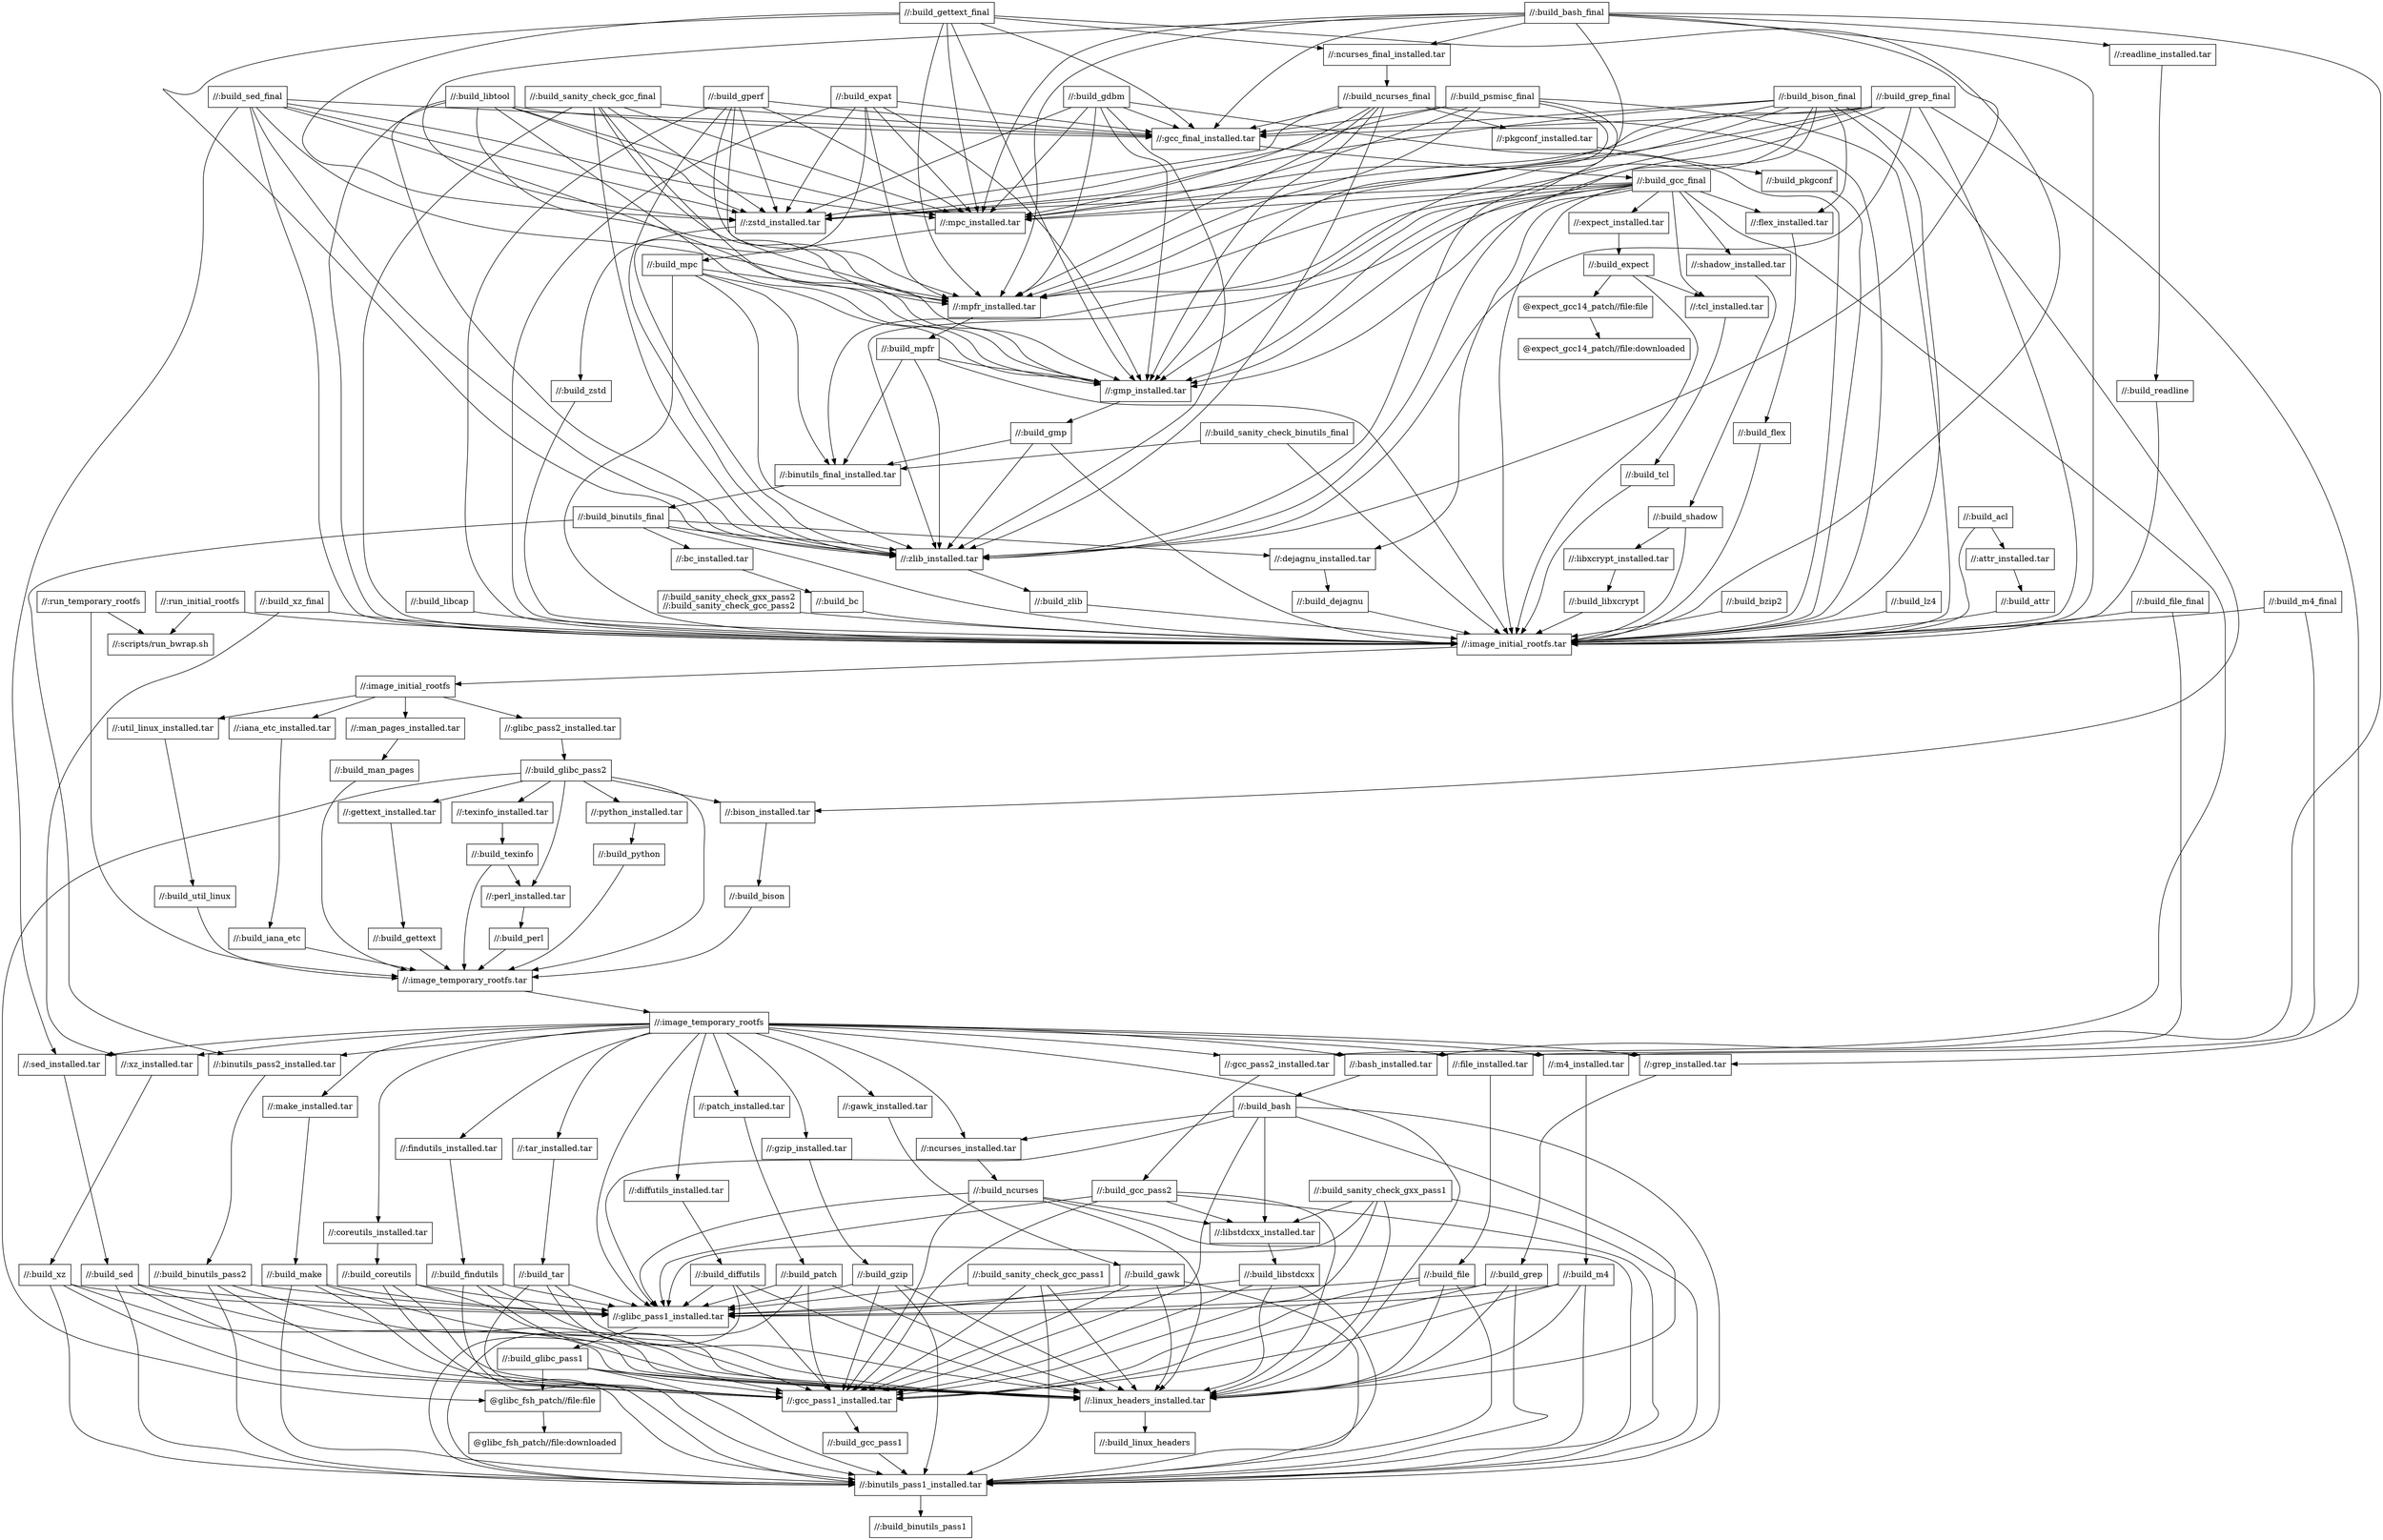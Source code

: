 digraph mygraph {
  node [shape=box];
  "//:build_sanity_check_gcc_final"
  "//:build_sanity_check_gcc_final" -> "//:image_initial_rootfs.tar"
  "//:build_sanity_check_gcc_final" -> "//:gcc_final_installed.tar"
  "//:build_sanity_check_gcc_final" -> "//:mpc_installed.tar"
  "//:build_sanity_check_gcc_final" -> "//:mpfr_installed.tar"
  "//:build_sanity_check_gcc_final" -> "//:gmp_installed.tar"
  "//:build_sanity_check_gcc_final" -> "//:zlib_installed.tar"
  "//:build_sanity_check_gcc_final" -> "//:zstd_installed.tar"
  "//:build_grep_final"
  "//:build_grep_final" -> "//:image_initial_rootfs.tar"
  "//:build_grep_final" -> "//:gcc_final_installed.tar"
  "//:build_grep_final" -> "//:mpc_installed.tar"
  "//:build_grep_final" -> "//:mpfr_installed.tar"
  "//:build_grep_final" -> "//:gmp_installed.tar"
  "//:build_grep_final" -> "//:zlib_installed.tar"
  "//:build_grep_final" -> "//:zstd_installed.tar"
  "//:build_grep_final" -> "//:grep_installed.tar"
  "//:build_gettext_final"
  "//:build_gettext_final" -> "//:image_initial_rootfs.tar"
  "//:build_gettext_final" -> "//:gcc_final_installed.tar"
  "//:build_gettext_final" -> "//:mpc_installed.tar"
  "//:build_gettext_final" -> "//:mpfr_installed.tar"
  "//:build_gettext_final" -> "//:gmp_installed.tar"
  "//:build_gettext_final" -> "//:zlib_installed.tar"
  "//:build_gettext_final" -> "//:zstd_installed.tar"
  "//:build_gettext_final" -> "//:ncurses_final_installed.tar"
  "//:build_bzip2"
  "//:build_bzip2" -> "//:image_initial_rootfs.tar"
  "//:build_sed_final"
  "//:build_sed_final" -> "//:image_initial_rootfs.tar"
  "//:build_sed_final" -> "//:gcc_final_installed.tar"
  "//:build_sed_final" -> "//:mpc_installed.tar"
  "//:build_sed_final" -> "//:mpfr_installed.tar"
  "//:build_sed_final" -> "//:gmp_installed.tar"
  "//:build_sed_final" -> "//:zlib_installed.tar"
  "//:build_sed_final" -> "//:zstd_installed.tar"
  "//:build_sed_final" -> "//:sed_installed.tar"
  "//:build_lz4"
  "//:build_lz4" -> "//:image_initial_rootfs.tar"
  "//:build_sanity_check_gxx_pass1"
  "//:build_sanity_check_gxx_pass1" -> "//:binutils_pass1_installed.tar"
  "//:build_sanity_check_gxx_pass1" -> "//:gcc_pass1_installed.tar"
  "//:build_sanity_check_gxx_pass1" -> "//:glibc_pass1_installed.tar"
  "//:build_sanity_check_gxx_pass1" -> "//:linux_headers_installed.tar"
  "//:build_sanity_check_gxx_pass1" -> "//:libstdcxx_installed.tar"
  "//:build_sanity_check_binutils_final"
  "//:build_sanity_check_binutils_final" -> "//:image_initial_rootfs.tar"
  "//:build_sanity_check_binutils_final" -> "//:binutils_final_installed.tar"
  "//:build_psmisc_final"
  "//:build_psmisc_final" -> "//:image_initial_rootfs.tar"
  "//:build_psmisc_final" -> "//:gcc_final_installed.tar"
  "//:build_psmisc_final" -> "//:mpc_installed.tar"
  "//:build_psmisc_final" -> "//:mpfr_installed.tar"
  "//:build_psmisc_final" -> "//:gmp_installed.tar"
  "//:build_psmisc_final" -> "//:zlib_installed.tar"
  "//:build_psmisc_final" -> "//:zstd_installed.tar"
  "//:build_sanity_check_gcc_pass1"
  "//:build_sanity_check_gcc_pass1" -> "//:binutils_pass1_installed.tar"
  "//:build_sanity_check_gcc_pass1" -> "//:gcc_pass1_installed.tar"
  "//:build_sanity_check_gcc_pass1" -> "//:glibc_pass1_installed.tar"
  "//:build_sanity_check_gcc_pass1" -> "//:linux_headers_installed.tar"
  "//:build_gperf"
  "//:build_gperf" -> "//:image_initial_rootfs.tar"
  "//:build_gperf" -> "//:gcc_final_installed.tar"
  "//:build_gperf" -> "//:mpc_installed.tar"
  "//:build_gperf" -> "//:mpfr_installed.tar"
  "//:build_gperf" -> "//:gmp_installed.tar"
  "//:build_gperf" -> "//:zlib_installed.tar"
  "//:build_gperf" -> "//:zstd_installed.tar"
  "//:build_xz_final"
  "//:build_xz_final" -> "//:image_initial_rootfs.tar"
  "//:build_xz_final" -> "//:xz_installed.tar"
  "//:build_libtool"
  "//:build_libtool" -> "//:image_initial_rootfs.tar"
  "//:build_libtool" -> "//:gcc_final_installed.tar"
  "//:build_libtool" -> "//:mpc_installed.tar"
  "//:build_libtool" -> "//:mpfr_installed.tar"
  "//:build_libtool" -> "//:gmp_installed.tar"
  "//:build_libtool" -> "//:zlib_installed.tar"
  "//:build_libtool" -> "//:zstd_installed.tar"
  "//:build_acl"
  "//:build_acl" -> "//:image_initial_rootfs.tar"
  "//:build_acl" -> "//:attr_installed.tar"
  "//:attr_installed.tar"
  "//:attr_installed.tar" -> "//:build_attr"
  "//:build_attr"
  "//:build_attr" -> "//:image_initial_rootfs.tar"
  "//:build_libcap"
  "//:build_libcap" -> "//:image_initial_rootfs.tar"
  "//:run_temporary_rootfs"
  "//:run_temporary_rootfs" -> "//:image_temporary_rootfs.tar"
  "//:run_temporary_rootfs" -> "//:scripts/run_bwrap.sh"
  "//:build_gdbm"
  "//:build_gdbm" -> "//:image_initial_rootfs.tar"
  "//:build_gdbm" -> "//:gcc_final_installed.tar"
  "//:build_gdbm" -> "//:mpc_installed.tar"
  "//:build_gdbm" -> "//:mpfr_installed.tar"
  "//:build_gdbm" -> "//:gmp_installed.tar"
  "//:build_gdbm" -> "//:zlib_installed.tar"
  "//:build_gdbm" -> "//:zstd_installed.tar"
  "//:build_bash_final"
  "//:build_bash_final" -> "//:image_initial_rootfs.tar"
  "//:build_bash_final" -> "//:gcc_final_installed.tar"
  "//:build_bash_final" -> "//:mpc_installed.tar"
  "//:build_bash_final" -> "//:mpfr_installed.tar"
  "//:build_bash_final" -> "//:gmp_installed.tar"
  "//:build_bash_final" -> "//:zlib_installed.tar"
  "//:build_bash_final" -> "//:zstd_installed.tar"
  "//:build_bash_final" -> "//:ncurses_final_installed.tar"
  "//:build_bash_final" -> "//:readline_installed.tar"
  "//:build_bash_final" -> "//:bash_installed.tar"
  "//:readline_installed.tar"
  "//:readline_installed.tar" -> "//:build_readline"
  "//:ncurses_final_installed.tar"
  "//:ncurses_final_installed.tar" -> "//:build_ncurses_final"
  "//:build_readline"
  "//:build_readline" -> "//:image_initial_rootfs.tar"
  "//:build_m4_final"
  "//:build_m4_final" -> "//:image_initial_rootfs.tar"
  "//:build_m4_final" -> "//:m4_installed.tar"
  "//:build_file_final"
  "//:build_file_final" -> "//:image_initial_rootfs.tar"
  "//:build_file_final" -> "//:file_installed.tar"
  "//:run_initial_rootfs"
  "//:run_initial_rootfs" -> "//:image_initial_rootfs.tar"
  "//:run_initial_rootfs" -> "//:scripts/run_bwrap.sh"
  "//:scripts/run_bwrap.sh"
  "//:build_bison_final"
  "//:build_bison_final" -> "//:image_initial_rootfs.tar"
  "//:build_bison_final" -> "//:gcc_final_installed.tar"
  "//:build_bison_final" -> "//:mpc_installed.tar"
  "//:build_bison_final" -> "//:mpfr_installed.tar"
  "//:build_bison_final" -> "//:gmp_installed.tar"
  "//:build_bison_final" -> "//:zlib_installed.tar"
  "//:build_bison_final" -> "//:zstd_installed.tar"
  "//:build_bison_final" -> "//:flex_installed.tar"
  "//:build_bison_final" -> "//:bison_installed.tar"
  "//:build_ncurses_final"
  "//:build_ncurses_final" -> "//:image_initial_rootfs.tar"
  "//:build_ncurses_final" -> "//:gcc_final_installed.tar"
  "//:build_ncurses_final" -> "//:mpc_installed.tar"
  "//:build_ncurses_final" -> "//:mpfr_installed.tar"
  "//:build_ncurses_final" -> "//:gmp_installed.tar"
  "//:build_ncurses_final" -> "//:zlib_installed.tar"
  "//:build_ncurses_final" -> "//:zstd_installed.tar"
  "//:build_ncurses_final" -> "//:pkgconf_installed.tar"
  "//:pkgconf_installed.tar"
  "//:pkgconf_installed.tar" -> "//:build_pkgconf"
  "//:build_pkgconf"
  "//:build_pkgconf" -> "//:image_initial_rootfs.tar"
  "//:build_sanity_check_gxx_pass2\n//:build_sanity_check_gcc_pass2"
  "//:build_sanity_check_gxx_pass2\n//:build_sanity_check_gcc_pass2" -> "//:image_initial_rootfs.tar"
  "//:build_expat"
  "//:build_expat" -> "//:image_initial_rootfs.tar"
  "//:build_expat" -> "//:gcc_final_installed.tar"
  "//:build_expat" -> "//:mpc_installed.tar"
  "//:build_expat" -> "//:mpfr_installed.tar"
  "//:build_expat" -> "//:gmp_installed.tar"
  "//:build_expat" -> "//:zlib_installed.tar"
  "//:build_expat" -> "//:zstd_installed.tar"
  "//:gcc_final_installed.tar"
  "//:gcc_final_installed.tar" -> "//:build_gcc_final"
  "//:build_gcc_final"
  "//:build_gcc_final" -> "//:image_initial_rootfs.tar"
  "//:build_gcc_final" -> "//:binutils_final_installed.tar"
  "//:build_gcc_final" -> "//:zlib_installed.tar"
  "//:build_gcc_final" -> "//:zstd_installed.tar"
  "//:build_gcc_final" -> "//:mpfr_installed.tar"
  "//:build_gcc_final" -> "//:gmp_installed.tar"
  "//:build_gcc_final" -> "//:mpc_installed.tar"
  "//:build_gcc_final" -> "//:dejagnu_installed.tar"
  "//:build_gcc_final" -> "//:expect_installed.tar"
  "//:build_gcc_final" -> "//:tcl_installed.tar"
  "//:build_gcc_final" -> "//:flex_installed.tar"
  "//:build_gcc_final" -> "//:shadow_installed.tar"
  "//:build_gcc_final" -> "//:gcc_pass2_installed.tar"
  "//:shadow_installed.tar"
  "//:shadow_installed.tar" -> "//:build_shadow"
  "//:build_shadow"
  "//:build_shadow" -> "//:image_initial_rootfs.tar"
  "//:build_shadow" -> "//:libxcrypt_installed.tar"
  "//:libxcrypt_installed.tar"
  "//:libxcrypt_installed.tar" -> "//:build_libxcrypt"
  "//:build_libxcrypt"
  "//:build_libxcrypt" -> "//:image_initial_rootfs.tar"
  "//:flex_installed.tar"
  "//:flex_installed.tar" -> "//:build_flex"
  "//:build_flex"
  "//:build_flex" -> "//:image_initial_rootfs.tar"
  "//:zstd_installed.tar"
  "//:zstd_installed.tar" -> "//:build_zstd"
  "//:build_zstd"
  "//:build_zstd" -> "//:image_initial_rootfs.tar"
  "//:mpc_installed.tar"
  "//:mpc_installed.tar" -> "//:build_mpc"
  "//:build_mpc"
  "//:build_mpc" -> "//:image_initial_rootfs.tar"
  "//:build_mpc" -> "//:binutils_final_installed.tar"
  "//:build_mpc" -> "//:zlib_installed.tar"
  "//:build_mpc" -> "//:gmp_installed.tar"
  "//:build_mpc" -> "//:mpfr_installed.tar"
  "//:mpfr_installed.tar"
  "//:mpfr_installed.tar" -> "//:build_mpfr"
  "//:build_mpfr"
  "//:build_mpfr" -> "//:image_initial_rootfs.tar"
  "//:build_mpfr" -> "//:binutils_final_installed.tar"
  "//:build_mpfr" -> "//:zlib_installed.tar"
  "//:build_mpfr" -> "//:gmp_installed.tar"
  "//:gmp_installed.tar"
  "//:gmp_installed.tar" -> "//:build_gmp"
  "//:build_gmp"
  "//:build_gmp" -> "//:image_initial_rootfs.tar"
  "//:build_gmp" -> "//:binutils_final_installed.tar"
  "//:build_gmp" -> "//:zlib_installed.tar"
  "//:binutils_final_installed.tar"
  "//:binutils_final_installed.tar" -> "//:build_binutils_final"
  "//:build_binutils_final"
  "//:build_binutils_final" -> "//:image_initial_rootfs.tar"
  "//:build_binutils_final" -> "//:zlib_installed.tar"
  "//:build_binutils_final" -> "//:dejagnu_installed.tar"
  "//:build_binutils_final" -> "//:binutils_pass2_installed.tar"
  "//:build_binutils_final" -> "//:bc_installed.tar"
  "//:bc_installed.tar"
  "//:bc_installed.tar" -> "//:build_bc"
  "//:build_bc"
  "//:build_bc" -> "//:image_initial_rootfs.tar"
  "//:dejagnu_installed.tar"
  "//:dejagnu_installed.tar" -> "//:build_dejagnu"
  "//:build_dejagnu"
  "//:build_dejagnu" -> "//:image_initial_rootfs.tar"
  "//:zlib_installed.tar"
  "//:zlib_installed.tar" -> "//:build_zlib"
  "//:build_zlib"
  "//:build_zlib" -> "//:image_initial_rootfs.tar"
  "//:expect_installed.tar"
  "//:expect_installed.tar" -> "//:build_expect"
  "//:build_expect"
  "//:build_expect" -> "//:image_initial_rootfs.tar"
  "//:build_expect" -> "//:tcl_installed.tar"
  "//:build_expect" -> "@expect_gcc14_patch//file:file"
  "@expect_gcc14_patch//file:file"
  "@expect_gcc14_patch//file:file" -> "@expect_gcc14_patch//file:downloaded"
  "@expect_gcc14_patch//file:downloaded"
  "//:tcl_installed.tar"
  "//:tcl_installed.tar" -> "//:build_tcl"
  "//:build_tcl"
  "//:build_tcl" -> "//:image_initial_rootfs.tar"
  "//:image_initial_rootfs.tar"
  "//:image_initial_rootfs.tar" -> "//:image_initial_rootfs"
  "//:image_initial_rootfs"
  "//:image_initial_rootfs" -> "//:glibc_pass2_installed.tar"
  "//:image_initial_rootfs" -> "//:man_pages_installed.tar"
  "//:image_initial_rootfs" -> "//:iana_etc_installed.tar"
  "//:image_initial_rootfs" -> "//:util_linux_installed.tar"
  "//:util_linux_installed.tar"
  "//:util_linux_installed.tar" -> "//:build_util_linux"
  "//:build_util_linux"
  "//:build_util_linux" -> "//:image_temporary_rootfs.tar"
  "//:iana_etc_installed.tar"
  "//:iana_etc_installed.tar" -> "//:build_iana_etc"
  "//:build_iana_etc"
  "//:build_iana_etc" -> "//:image_temporary_rootfs.tar"
  "//:man_pages_installed.tar"
  "//:man_pages_installed.tar" -> "//:build_man_pages"
  "//:build_man_pages"
  "//:build_man_pages" -> "//:image_temporary_rootfs.tar"
  "//:glibc_pass2_installed.tar"
  "//:glibc_pass2_installed.tar" -> "//:build_glibc_pass2"
  "//:build_glibc_pass2"
  "//:build_glibc_pass2" -> "//:image_temporary_rootfs.tar"
  "//:build_glibc_pass2" -> "@glibc_fsh_patch//file:file"
  "//:build_glibc_pass2" -> "//:bison_installed.tar"
  "//:build_glibc_pass2" -> "//:python_installed.tar"
  "//:build_glibc_pass2" -> "//:texinfo_installed.tar"
  "//:build_glibc_pass2" -> "//:perl_installed.tar"
  "//:build_glibc_pass2" -> "//:gettext_installed.tar"
  "//:gettext_installed.tar"
  "//:gettext_installed.tar" -> "//:build_gettext"
  "//:build_gettext"
  "//:build_gettext" -> "//:image_temporary_rootfs.tar"
  "//:texinfo_installed.tar"
  "//:texinfo_installed.tar" -> "//:build_texinfo"
  "//:build_texinfo"
  "//:build_texinfo" -> "//:image_temporary_rootfs.tar"
  "//:build_texinfo" -> "//:perl_installed.tar"
  "//:perl_installed.tar"
  "//:perl_installed.tar" -> "//:build_perl"
  "//:python_installed.tar"
  "//:python_installed.tar" -> "//:build_python"
  "//:build_python"
  "//:build_python" -> "//:image_temporary_rootfs.tar"
  "//:bison_installed.tar"
  "//:bison_installed.tar" -> "//:build_bison"
  "//:build_bison"
  "//:build_bison" -> "//:image_temporary_rootfs.tar"
  "//:build_perl"
  "//:build_perl" -> "//:image_temporary_rootfs.tar"
  "//:image_temporary_rootfs.tar"
  "//:image_temporary_rootfs.tar" -> "//:image_temporary_rootfs"
  "//:image_temporary_rootfs"
  "//:image_temporary_rootfs" -> "//:linux_headers_installed.tar"
  "//:image_temporary_rootfs" -> "//:glibc_pass1_installed.tar"
  "//:image_temporary_rootfs" -> "//:m4_installed.tar"
  "//:image_temporary_rootfs" -> "//:ncurses_installed.tar"
  "//:image_temporary_rootfs" -> "//:bash_installed.tar"
  "//:image_temporary_rootfs" -> "//:coreutils_installed.tar"
  "//:image_temporary_rootfs" -> "//:diffutils_installed.tar"
  "//:image_temporary_rootfs" -> "//:file_installed.tar"
  "//:image_temporary_rootfs" -> "//:findutils_installed.tar"
  "//:image_temporary_rootfs" -> "//:gawk_installed.tar"
  "//:image_temporary_rootfs" -> "//:grep_installed.tar"
  "//:image_temporary_rootfs" -> "//:gzip_installed.tar"
  "//:image_temporary_rootfs" -> "//:make_installed.tar"
  "//:image_temporary_rootfs" -> "//:patch_installed.tar"
  "//:image_temporary_rootfs" -> "//:sed_installed.tar"
  "//:image_temporary_rootfs" -> "//:tar_installed.tar"
  "//:image_temporary_rootfs" -> "//:xz_installed.tar"
  "//:image_temporary_rootfs" -> "//:binutils_pass2_installed.tar"
  "//:image_temporary_rootfs" -> "//:gcc_pass2_installed.tar"
  "//:gcc_pass2_installed.tar"
  "//:gcc_pass2_installed.tar" -> "//:build_gcc_pass2"
  "//:build_gcc_pass2"
  "//:build_gcc_pass2" -> "//:binutils_pass1_installed.tar"
  "//:build_gcc_pass2" -> "//:gcc_pass1_installed.tar"
  "//:build_gcc_pass2" -> "//:glibc_pass1_installed.tar"
  "//:build_gcc_pass2" -> "//:linux_headers_installed.tar"
  "//:build_gcc_pass2" -> "//:libstdcxx_installed.tar"
  "//:binutils_pass2_installed.tar"
  "//:binutils_pass2_installed.tar" -> "//:build_binutils_pass2"
  "//:build_binutils_pass2"
  "//:build_binutils_pass2" -> "//:binutils_pass1_installed.tar"
  "//:build_binutils_pass2" -> "//:gcc_pass1_installed.tar"
  "//:build_binutils_pass2" -> "//:glibc_pass1_installed.tar"
  "//:build_binutils_pass2" -> "//:linux_headers_installed.tar"
  "//:xz_installed.tar"
  "//:xz_installed.tar" -> "//:build_xz"
  "//:build_xz"
  "//:build_xz" -> "//:binutils_pass1_installed.tar"
  "//:build_xz" -> "//:gcc_pass1_installed.tar"
  "//:build_xz" -> "//:glibc_pass1_installed.tar"
  "//:build_xz" -> "//:linux_headers_installed.tar"
  "//:tar_installed.tar"
  "//:tar_installed.tar" -> "//:build_tar"
  "//:build_tar"
  "//:build_tar" -> "//:binutils_pass1_installed.tar"
  "//:build_tar" -> "//:gcc_pass1_installed.tar"
  "//:build_tar" -> "//:glibc_pass1_installed.tar"
  "//:build_tar" -> "//:linux_headers_installed.tar"
  "//:sed_installed.tar"
  "//:sed_installed.tar" -> "//:build_sed"
  "//:build_sed"
  "//:build_sed" -> "//:binutils_pass1_installed.tar"
  "//:build_sed" -> "//:gcc_pass1_installed.tar"
  "//:build_sed" -> "//:glibc_pass1_installed.tar"
  "//:build_sed" -> "//:linux_headers_installed.tar"
  "//:patch_installed.tar"
  "//:patch_installed.tar" -> "//:build_patch"
  "//:build_patch"
  "//:build_patch" -> "//:binutils_pass1_installed.tar"
  "//:build_patch" -> "//:gcc_pass1_installed.tar"
  "//:build_patch" -> "//:glibc_pass1_installed.tar"
  "//:build_patch" -> "//:linux_headers_installed.tar"
  "//:make_installed.tar"
  "//:make_installed.tar" -> "//:build_make"
  "//:build_make"
  "//:build_make" -> "//:binutils_pass1_installed.tar"
  "//:build_make" -> "//:gcc_pass1_installed.tar"
  "//:build_make" -> "//:glibc_pass1_installed.tar"
  "//:build_make" -> "//:linux_headers_installed.tar"
  "//:gzip_installed.tar"
  "//:gzip_installed.tar" -> "//:build_gzip"
  "//:build_gzip"
  "//:build_gzip" -> "//:binutils_pass1_installed.tar"
  "//:build_gzip" -> "//:gcc_pass1_installed.tar"
  "//:build_gzip" -> "//:glibc_pass1_installed.tar"
  "//:build_gzip" -> "//:linux_headers_installed.tar"
  "//:grep_installed.tar"
  "//:grep_installed.tar" -> "//:build_grep"
  "//:build_grep"
  "//:build_grep" -> "//:binutils_pass1_installed.tar"
  "//:build_grep" -> "//:gcc_pass1_installed.tar"
  "//:build_grep" -> "//:glibc_pass1_installed.tar"
  "//:build_grep" -> "//:linux_headers_installed.tar"
  "//:gawk_installed.tar"
  "//:gawk_installed.tar" -> "//:build_gawk"
  "//:build_gawk"
  "//:build_gawk" -> "//:binutils_pass1_installed.tar"
  "//:build_gawk" -> "//:gcc_pass1_installed.tar"
  "//:build_gawk" -> "//:glibc_pass1_installed.tar"
  "//:build_gawk" -> "//:linux_headers_installed.tar"
  "//:findutils_installed.tar"
  "//:findutils_installed.tar" -> "//:build_findutils"
  "//:build_findutils"
  "//:build_findutils" -> "//:binutils_pass1_installed.tar"
  "//:build_findutils" -> "//:gcc_pass1_installed.tar"
  "//:build_findutils" -> "//:glibc_pass1_installed.tar"
  "//:build_findutils" -> "//:linux_headers_installed.tar"
  "//:file_installed.tar"
  "//:file_installed.tar" -> "//:build_file"
  "//:build_file"
  "//:build_file" -> "//:binutils_pass1_installed.tar"
  "//:build_file" -> "//:gcc_pass1_installed.tar"
  "//:build_file" -> "//:glibc_pass1_installed.tar"
  "//:build_file" -> "//:linux_headers_installed.tar"
  "//:diffutils_installed.tar"
  "//:diffutils_installed.tar" -> "//:build_diffutils"
  "//:build_diffutils"
  "//:build_diffutils" -> "//:binutils_pass1_installed.tar"
  "//:build_diffutils" -> "//:gcc_pass1_installed.tar"
  "//:build_diffutils" -> "//:glibc_pass1_installed.tar"
  "//:build_diffutils" -> "//:linux_headers_installed.tar"
  "//:coreutils_installed.tar"
  "//:coreutils_installed.tar" -> "//:build_coreutils"
  "//:build_coreutils"
  "//:build_coreutils" -> "//:binutils_pass1_installed.tar"
  "//:build_coreutils" -> "//:gcc_pass1_installed.tar"
  "//:build_coreutils" -> "//:glibc_pass1_installed.tar"
  "//:build_coreutils" -> "//:linux_headers_installed.tar"
  "//:bash_installed.tar"
  "//:bash_installed.tar" -> "//:build_bash"
  "//:build_bash"
  "//:build_bash" -> "//:binutils_pass1_installed.tar"
  "//:build_bash" -> "//:gcc_pass1_installed.tar"
  "//:build_bash" -> "//:glibc_pass1_installed.tar"
  "//:build_bash" -> "//:linux_headers_installed.tar"
  "//:build_bash" -> "//:libstdcxx_installed.tar"
  "//:build_bash" -> "//:ncurses_installed.tar"
  "//:ncurses_installed.tar"
  "//:ncurses_installed.tar" -> "//:build_ncurses"
  "//:build_ncurses"
  "//:build_ncurses" -> "//:binutils_pass1_installed.tar"
  "//:build_ncurses" -> "//:gcc_pass1_installed.tar"
  "//:build_ncurses" -> "//:glibc_pass1_installed.tar"
  "//:build_ncurses" -> "//:libstdcxx_installed.tar"
  "//:build_ncurses" -> "//:linux_headers_installed.tar"
  "//:libstdcxx_installed.tar"
  "//:libstdcxx_installed.tar" -> "//:build_libstdcxx"
  "//:build_libstdcxx"
  "//:build_libstdcxx" -> "//:binutils_pass1_installed.tar"
  "//:build_libstdcxx" -> "//:gcc_pass1_installed.tar"
  "//:build_libstdcxx" -> "//:glibc_pass1_installed.tar"
  "//:build_libstdcxx" -> "//:linux_headers_installed.tar"
  "//:m4_installed.tar"
  "//:m4_installed.tar" -> "//:build_m4"
  "//:build_m4"
  "//:build_m4" -> "//:binutils_pass1_installed.tar"
  "//:build_m4" -> "//:gcc_pass1_installed.tar"
  "//:build_m4" -> "//:glibc_pass1_installed.tar"
  "//:build_m4" -> "//:linux_headers_installed.tar"
  "//:glibc_pass1_installed.tar"
  "//:glibc_pass1_installed.tar" -> "//:build_glibc_pass1"
  "//:build_glibc_pass1"
  "//:build_glibc_pass1" -> "//:linux_headers_installed.tar"
  "//:build_glibc_pass1" -> "//:binutils_pass1_installed.tar"
  "//:build_glibc_pass1" -> "//:gcc_pass1_installed.tar"
  "//:build_glibc_pass1" -> "@glibc_fsh_patch//file:file"
  "@glibc_fsh_patch//file:file"
  "@glibc_fsh_patch//file:file" -> "@glibc_fsh_patch//file:downloaded"
  "@glibc_fsh_patch//file:downloaded"
  "//:gcc_pass1_installed.tar"
  "//:gcc_pass1_installed.tar" -> "//:build_gcc_pass1"
  "//:build_gcc_pass1"
  "//:build_gcc_pass1" -> "//:binutils_pass1_installed.tar"
  "//:binutils_pass1_installed.tar"
  "//:binutils_pass1_installed.tar" -> "//:build_binutils_pass1"
  "//:build_binutils_pass1"
  "//:linux_headers_installed.tar"
  "//:linux_headers_installed.tar" -> "//:build_linux_headers"
  "//:build_linux_headers"
}
